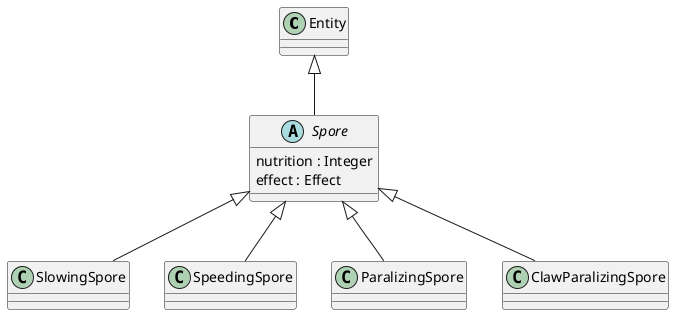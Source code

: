 @startuml spore

Entity <|-- Spore

abstract class Spore{
    nutrition : Integer
    effect : Effect
}

Spore <|--SlowingSpore
class SlowingSpore{
}

Spore <|--SpeedingSpore
class SpeedingSpore{
}

Spore <|--ParalizingSpore
class ParalizingSpore{
}

Spore <|--ClawParalizingSpore
class ClawParalizingSpore{
}
@enduml	